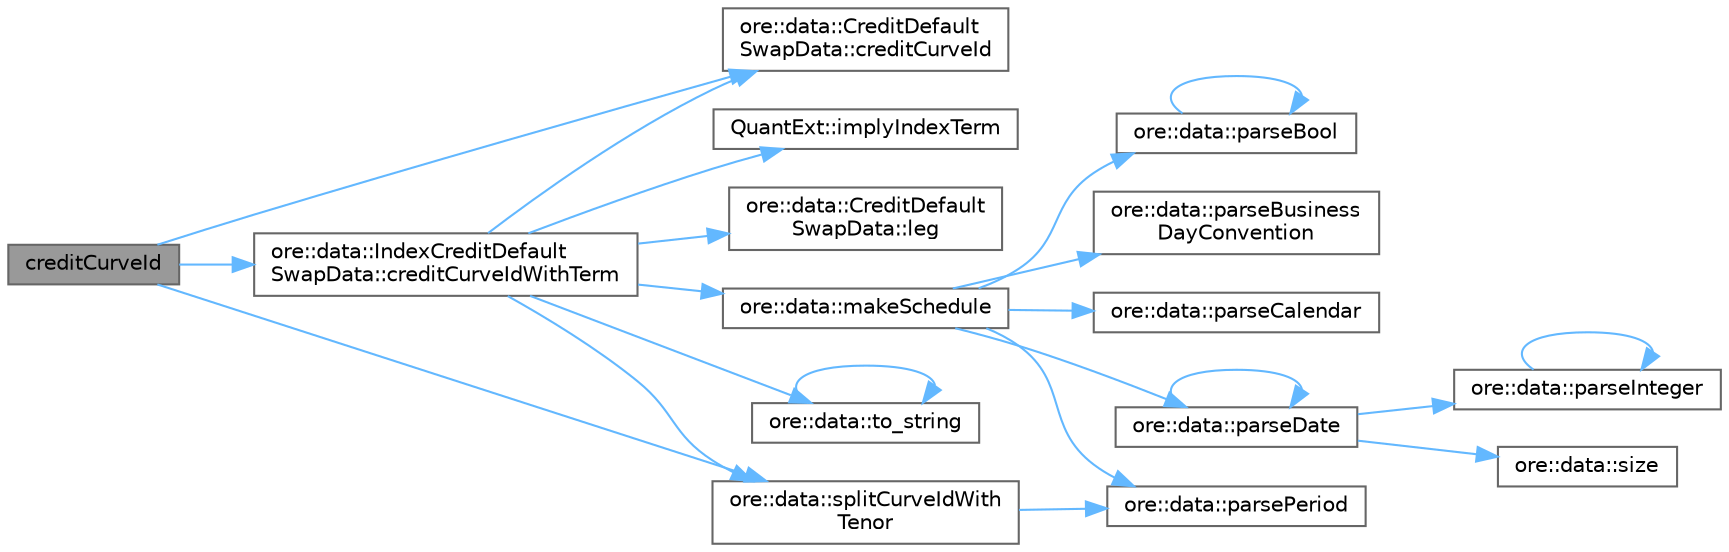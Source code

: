 digraph "creditCurveId"
{
 // INTERACTIVE_SVG=YES
 // LATEX_PDF_SIZE
  bgcolor="transparent";
  edge [fontname=Helvetica,fontsize=10,labelfontname=Helvetica,labelfontsize=10];
  node [fontname=Helvetica,fontsize=10,shape=box,height=0.2,width=0.4];
  rankdir="LR";
  Node1 [label="creditCurveId",height=0.2,width=0.4,color="gray40", fillcolor="grey60", style="filled", fontcolor="black",tooltip=" "];
  Node1 -> Node2 [color="steelblue1",style="solid"];
  Node2 [label="ore::data::CreditDefault\lSwapData::creditCurveId",height=0.2,width=0.4,color="grey40", fillcolor="white", style="filled",URL="$classore_1_1data_1_1_credit_default_swap_data.html#afc481af8e7faf75777815684979ae2e6",tooltip=" "];
  Node1 -> Node3 [color="steelblue1",style="solid"];
  Node3 [label="ore::data::IndexCreditDefault\lSwapData::creditCurveIdWithTerm",height=0.2,width=0.4,color="grey40", fillcolor="white", style="filled",URL="$classore_1_1data_1_1_index_credit_default_swap_data.html#af6a423c7aa91fd6d23dbe0b5b97cb00d",tooltip=" "];
  Node3 -> Node2 [color="steelblue1",style="solid"];
  Node3 -> Node4 [color="steelblue1",style="solid"];
  Node4 [label="QuantExt::implyIndexTerm",height=0.2,width=0.4,color="grey40", fillcolor="white", style="filled",URL="C:/dev/ORE/documentation/QuantExt/doc/quantext.tag$namespace_quant_ext.html#ae4cd3626caeb2437429b55371cc0170e",tooltip=" "];
  Node3 -> Node5 [color="steelblue1",style="solid"];
  Node5 [label="ore::data::CreditDefault\lSwapData::leg",height=0.2,width=0.4,color="grey40", fillcolor="white", style="filled",URL="$classore_1_1data_1_1_credit_default_swap_data.html#a6022125b2db0ffc0f0a79ce9d541fddb",tooltip=" "];
  Node3 -> Node6 [color="steelblue1",style="solid"];
  Node6 [label="ore::data::makeSchedule",height=0.2,width=0.4,color="grey40", fillcolor="white", style="filled",URL="$namespaceore_1_1data.html#af158e922cf963a59228878344ca5858d",tooltip=" "];
  Node6 -> Node7 [color="steelblue1",style="solid"];
  Node7 [label="ore::data::parseBool",height=0.2,width=0.4,color="grey40", fillcolor="white", style="filled",URL="$group__utilities.html#ga94621f11193864fa1338296232dc5be9",tooltip="Convert text to bool."];
  Node7 -> Node7 [color="steelblue1",style="solid"];
  Node6 -> Node8 [color="steelblue1",style="solid"];
  Node8 [label="ore::data::parseBusiness\lDayConvention",height=0.2,width=0.4,color="grey40", fillcolor="white", style="filled",URL="$group__utilities.html#ga86adcf55f91e340ff40783964666e732",tooltip="Convert text to QuantLib::BusinessDayConvention."];
  Node6 -> Node9 [color="steelblue1",style="solid"];
  Node9 [label="ore::data::parseCalendar",height=0.2,width=0.4,color="grey40", fillcolor="white", style="filled",URL="$group__utilities.html#ga0f72d6fcccae10a674bdcd5095200f14",tooltip="Convert text to QuantLib::Calendar."];
  Node6 -> Node10 [color="steelblue1",style="solid"];
  Node10 [label="ore::data::parseDate",height=0.2,width=0.4,color="grey40", fillcolor="white", style="filled",URL="$group__utilities.html#ga59b5fdda574d90facae95dec2d13040d",tooltip="Convert std::string to QuantLib::Date."];
  Node10 -> Node10 [color="steelblue1",style="solid"];
  Node10 -> Node11 [color="steelblue1",style="solid"];
  Node11 [label="ore::data::parseInteger",height=0.2,width=0.4,color="grey40", fillcolor="white", style="filled",URL="$group__utilities.html#gaecd67eda4fb5f4859bb8f6d383547721",tooltip="Convert text to QuantLib::Integer."];
  Node11 -> Node11 [color="steelblue1",style="solid"];
  Node10 -> Node12 [color="steelblue1",style="solid"];
  Node12 [label="ore::data::size",height=0.2,width=0.4,color="grey40", fillcolor="white", style="filled",URL="$namespaceore_1_1data.html#a777e216dee6069b548bb87da7152699e",tooltip=" "];
  Node6 -> Node13 [color="steelblue1",style="solid"];
  Node13 [label="ore::data::parsePeriod",height=0.2,width=0.4,color="grey40", fillcolor="white", style="filled",URL="$group__utilities.html#ga8e0623e2cb01e250e9cfec4619256208",tooltip="Convert text to QuantLib::Period."];
  Node3 -> Node14 [color="steelblue1",style="solid"];
  Node14 [label="ore::data::splitCurveIdWith\lTenor",height=0.2,width=0.4,color="grey40", fillcolor="white", style="filled",URL="$namespaceore_1_1data.html#ac21888f4fc6bce3cff6d22240eb6c685",tooltip=" "];
  Node14 -> Node13 [color="steelblue1",style="solid"];
  Node3 -> Node15 [color="steelblue1",style="solid"];
  Node15 [label="ore::data::to_string",height=0.2,width=0.4,color="grey40", fillcolor="white", style="filled",URL="$namespaceore_1_1data.html#a86651dfeb5c18ee891f7a4734d8cf455",tooltip=" "];
  Node15 -> Node15 [color="steelblue1",style="solid"];
  Node1 -> Node14 [color="steelblue1",style="solid"];
}
